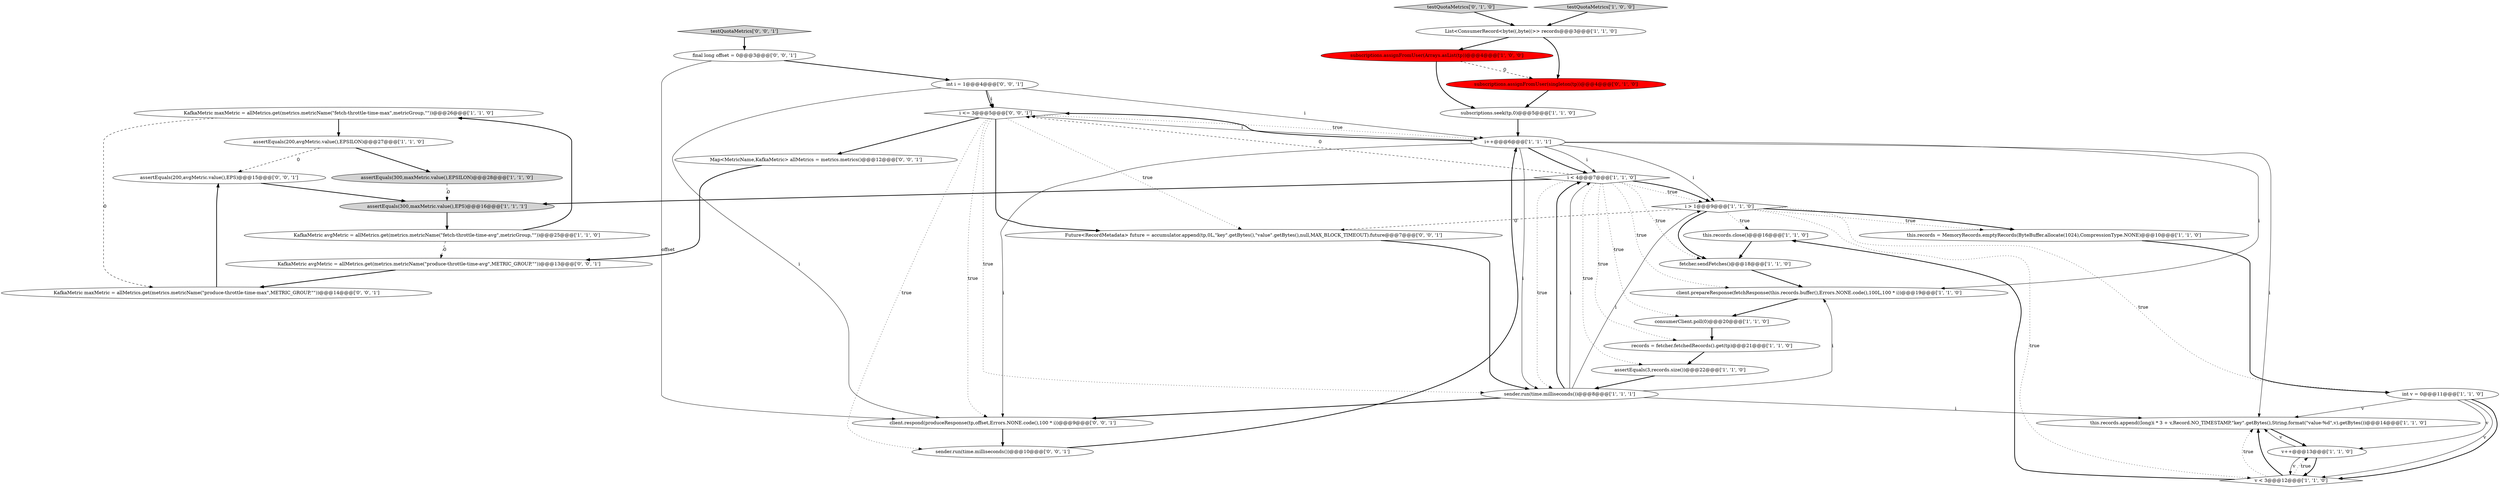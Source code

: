 digraph {
17 [style = filled, label = "KafkaMetric maxMetric = allMetrics.get(metrics.metricName(\"fetch-throttle-time-max\",metricGroup,\"\"))@@@26@@@['1', '1', '0']", fillcolor = white, shape = ellipse image = "AAA0AAABBB1BBB"];
22 [style = filled, label = "i < 4@@@7@@@['1', '1', '0']", fillcolor = white, shape = diamond image = "AAA0AAABBB1BBB"];
25 [style = filled, label = "testQuotaMetrics['0', '1', '0']", fillcolor = lightgray, shape = diamond image = "AAA0AAABBB2BBB"];
10 [style = filled, label = "this.records.close()@@@16@@@['1', '1', '0']", fillcolor = white, shape = ellipse image = "AAA0AAABBB1BBB"];
31 [style = filled, label = "testQuotaMetrics['0', '0', '1']", fillcolor = lightgray, shape = diamond image = "AAA0AAABBB3BBB"];
29 [style = filled, label = "i <= 3@@@5@@@['0', '0', '1']", fillcolor = white, shape = diamond image = "AAA0AAABBB3BBB"];
18 [style = filled, label = "int v = 0@@@11@@@['1', '1', '0']", fillcolor = white, shape = ellipse image = "AAA0AAABBB1BBB"];
4 [style = filled, label = "subscriptions.seek(tp,0)@@@5@@@['1', '1', '0']", fillcolor = white, shape = ellipse image = "AAA0AAABBB1BBB"];
3 [style = filled, label = "assertEquals(200,avgMetric.value(),EPSILON)@@@27@@@['1', '1', '0']", fillcolor = white, shape = ellipse image = "AAA0AAABBB1BBB"];
0 [style = filled, label = "records = fetcher.fetchedRecords().get(tp)@@@21@@@['1', '1', '0']", fillcolor = white, shape = ellipse image = "AAA0AAABBB1BBB"];
11 [style = filled, label = "consumerClient.poll(0)@@@20@@@['1', '1', '0']", fillcolor = white, shape = ellipse image = "AAA0AAABBB1BBB"];
15 [style = filled, label = "subscriptions.assignFromUser(Arrays.asList(tp))@@@4@@@['1', '0', '0']", fillcolor = red, shape = ellipse image = "AAA1AAABBB1BBB"];
24 [style = filled, label = "subscriptions.assignFromUser(singleton(tp))@@@4@@@['0', '1', '0']", fillcolor = red, shape = ellipse image = "AAA1AAABBB2BBB"];
27 [style = filled, label = "KafkaMetric avgMetric = allMetrics.get(metrics.metricName(\"produce-throttle-time-avg\",METRIC_GROUP,\"\"))@@@13@@@['0', '0', '1']", fillcolor = white, shape = ellipse image = "AAA0AAABBB3BBB"];
9 [style = filled, label = "List<ConsumerRecord<byte((,byte((>> records@@@3@@@['1', '1', '0']", fillcolor = white, shape = ellipse image = "AAA0AAABBB1BBB"];
20 [style = filled, label = "client.prepareResponse(fetchResponse(this.records.buffer(),Errors.NONE.code(),100L,100 * i))@@@19@@@['1', '1', '0']", fillcolor = white, shape = ellipse image = "AAA0AAABBB1BBB"];
16 [style = filled, label = "v < 3@@@12@@@['1', '1', '0']", fillcolor = white, shape = diamond image = "AAA0AAABBB1BBB"];
1 [style = filled, label = "i++@@@6@@@['1', '1', '1']", fillcolor = white, shape = ellipse image = "AAA0AAABBB1BBB"];
13 [style = filled, label = "fetcher.sendFetches()@@@18@@@['1', '1', '0']", fillcolor = white, shape = ellipse image = "AAA0AAABBB1BBB"];
26 [style = filled, label = "int i = 1@@@4@@@['0', '0', '1']", fillcolor = white, shape = ellipse image = "AAA0AAABBB3BBB"];
8 [style = filled, label = "sender.run(time.milliseconds())@@@8@@@['1', '1', '1']", fillcolor = white, shape = ellipse image = "AAA0AAABBB1BBB"];
32 [style = filled, label = "Future<RecordMetadata> future = accumulator.append(tp,0L,\"key\".getBytes(),\"value\".getBytes(),null,MAX_BLOCK_TIMEOUT).future@@@7@@@['0', '0', '1']", fillcolor = white, shape = ellipse image = "AAA0AAABBB3BBB"];
7 [style = filled, label = "assertEquals(300,maxMetric.value(),EPS)@@@16@@@['1', '1', '1']", fillcolor = lightgray, shape = ellipse image = "AAA0AAABBB1BBB"];
35 [style = filled, label = "sender.run(time.milliseconds())@@@10@@@['0', '0', '1']", fillcolor = white, shape = ellipse image = "AAA0AAABBB3BBB"];
19 [style = filled, label = "KafkaMetric avgMetric = allMetrics.get(metrics.metricName(\"fetch-throttle-time-avg\",metricGroup,\"\"))@@@25@@@['1', '1', '0']", fillcolor = white, shape = ellipse image = "AAA0AAABBB1BBB"];
5 [style = filled, label = "this.records = MemoryRecords.emptyRecords(ByteBuffer.allocate(1024),CompressionType.NONE)@@@10@@@['1', '1', '0']", fillcolor = white, shape = ellipse image = "AAA0AAABBB1BBB"];
33 [style = filled, label = "Map<MetricName,KafkaMetric> allMetrics = metrics.metrics()@@@12@@@['0', '0', '1']", fillcolor = white, shape = ellipse image = "AAA0AAABBB3BBB"];
28 [style = filled, label = "final long offset = 0@@@3@@@['0', '0', '1']", fillcolor = white, shape = ellipse image = "AAA0AAABBB3BBB"];
30 [style = filled, label = "client.respond(produceResponse(tp,offset,Errors.NONE.code(),100 * i))@@@9@@@['0', '0', '1']", fillcolor = white, shape = ellipse image = "AAA0AAABBB3BBB"];
6 [style = filled, label = "assertEquals(3,records.size())@@@22@@@['1', '1', '0']", fillcolor = white, shape = ellipse image = "AAA0AAABBB1BBB"];
21 [style = filled, label = "v++@@@13@@@['1', '1', '0']", fillcolor = white, shape = ellipse image = "AAA0AAABBB1BBB"];
34 [style = filled, label = "assertEquals(200,avgMetric.value(),EPS)@@@15@@@['0', '0', '1']", fillcolor = white, shape = ellipse image = "AAA0AAABBB3BBB"];
2 [style = filled, label = "this.records.append((long)i * 3 + v,Record.NO_TIMESTAMP,\"key\".getBytes(),String.format(\"value-%d\",v).getBytes())@@@14@@@['1', '1', '0']", fillcolor = white, shape = ellipse image = "AAA0AAABBB1BBB"];
36 [style = filled, label = "KafkaMetric maxMetric = allMetrics.get(metrics.metricName(\"produce-throttle-time-max\",METRIC_GROUP,\"\"))@@@14@@@['0', '0', '1']", fillcolor = white, shape = ellipse image = "AAA0AAABBB3BBB"];
23 [style = filled, label = "testQuotaMetrics['1', '0', '0']", fillcolor = lightgray, shape = diamond image = "AAA0AAABBB1BBB"];
12 [style = filled, label = "i > 1@@@9@@@['1', '1', '0']", fillcolor = white, shape = diamond image = "AAA0AAABBB1BBB"];
14 [style = filled, label = "assertEquals(300,maxMetric.value(),EPSILON)@@@28@@@['1', '1', '0']", fillcolor = lightgray, shape = ellipse image = "AAA0AAABBB1BBB"];
8->30 [style = bold, label=""];
19->27 [style = dashed, label="0"];
18->16 [style = solid, label="v"];
12->5 [style = bold, label=""];
18->21 [style = solid, label="v"];
22->29 [style = dashed, label="0"];
1->30 [style = solid, label="i"];
8->20 [style = solid, label="i"];
26->1 [style = solid, label="i"];
29->8 [style = dotted, label="true"];
1->2 [style = solid, label="i"];
21->16 [style = bold, label=""];
17->36 [style = dashed, label="0"];
9->24 [style = bold, label=""];
8->2 [style = solid, label="i"];
14->7 [style = dashed, label="0"];
1->22 [style = solid, label="i"];
22->0 [style = dotted, label="true"];
28->30 [style = solid, label="offset"];
12->18 [style = dotted, label="true"];
33->27 [style = bold, label=""];
22->7 [style = bold, label=""];
8->22 [style = bold, label=""];
3->34 [style = dashed, label="0"];
22->20 [style = dotted, label="true"];
12->10 [style = dotted, label="true"];
2->21 [style = bold, label=""];
29->32 [style = bold, label=""];
1->12 [style = solid, label="i"];
22->13 [style = dotted, label="true"];
16->21 [style = dotted, label="true"];
31->28 [style = bold, label=""];
29->32 [style = dotted, label="true"];
1->20 [style = solid, label="i"];
29->1 [style = dotted, label="true"];
26->29 [style = solid, label="i"];
1->29 [style = solid, label="i"];
21->2 [style = solid, label="v"];
12->32 [style = dashed, label="0"];
25->9 [style = bold, label=""];
15->24 [style = dashed, label="0"];
28->26 [style = bold, label=""];
5->18 [style = bold, label=""];
19->17 [style = bold, label=""];
12->13 [style = bold, label=""];
32->8 [style = bold, label=""];
21->16 [style = solid, label="v"];
30->35 [style = bold, label=""];
35->1 [style = bold, label=""];
10->13 [style = bold, label=""];
17->3 [style = bold, label=""];
4->1 [style = bold, label=""];
1->29 [style = bold, label=""];
18->2 [style = solid, label="v"];
8->12 [style = solid, label="i"];
7->19 [style = bold, label=""];
36->34 [style = bold, label=""];
20->11 [style = bold, label=""];
18->16 [style = bold, label=""];
27->36 [style = bold, label=""];
16->2 [style = dotted, label="true"];
16->10 [style = bold, label=""];
0->6 [style = bold, label=""];
26->29 [style = bold, label=""];
3->14 [style = bold, label=""];
8->22 [style = solid, label="i"];
34->7 [style = bold, label=""];
22->11 [style = dotted, label="true"];
1->8 [style = solid, label="i"];
16->2 [style = bold, label=""];
22->6 [style = dotted, label="true"];
22->12 [style = dotted, label="true"];
1->22 [style = bold, label=""];
11->0 [style = bold, label=""];
24->4 [style = bold, label=""];
29->33 [style = bold, label=""];
22->8 [style = dotted, label="true"];
12->16 [style = dotted, label="true"];
12->5 [style = dotted, label="true"];
9->15 [style = bold, label=""];
22->12 [style = bold, label=""];
6->8 [style = bold, label=""];
15->4 [style = bold, label=""];
29->30 [style = dotted, label="true"];
26->30 [style = solid, label="i"];
23->9 [style = bold, label=""];
29->35 [style = dotted, label="true"];
13->20 [style = bold, label=""];
}
